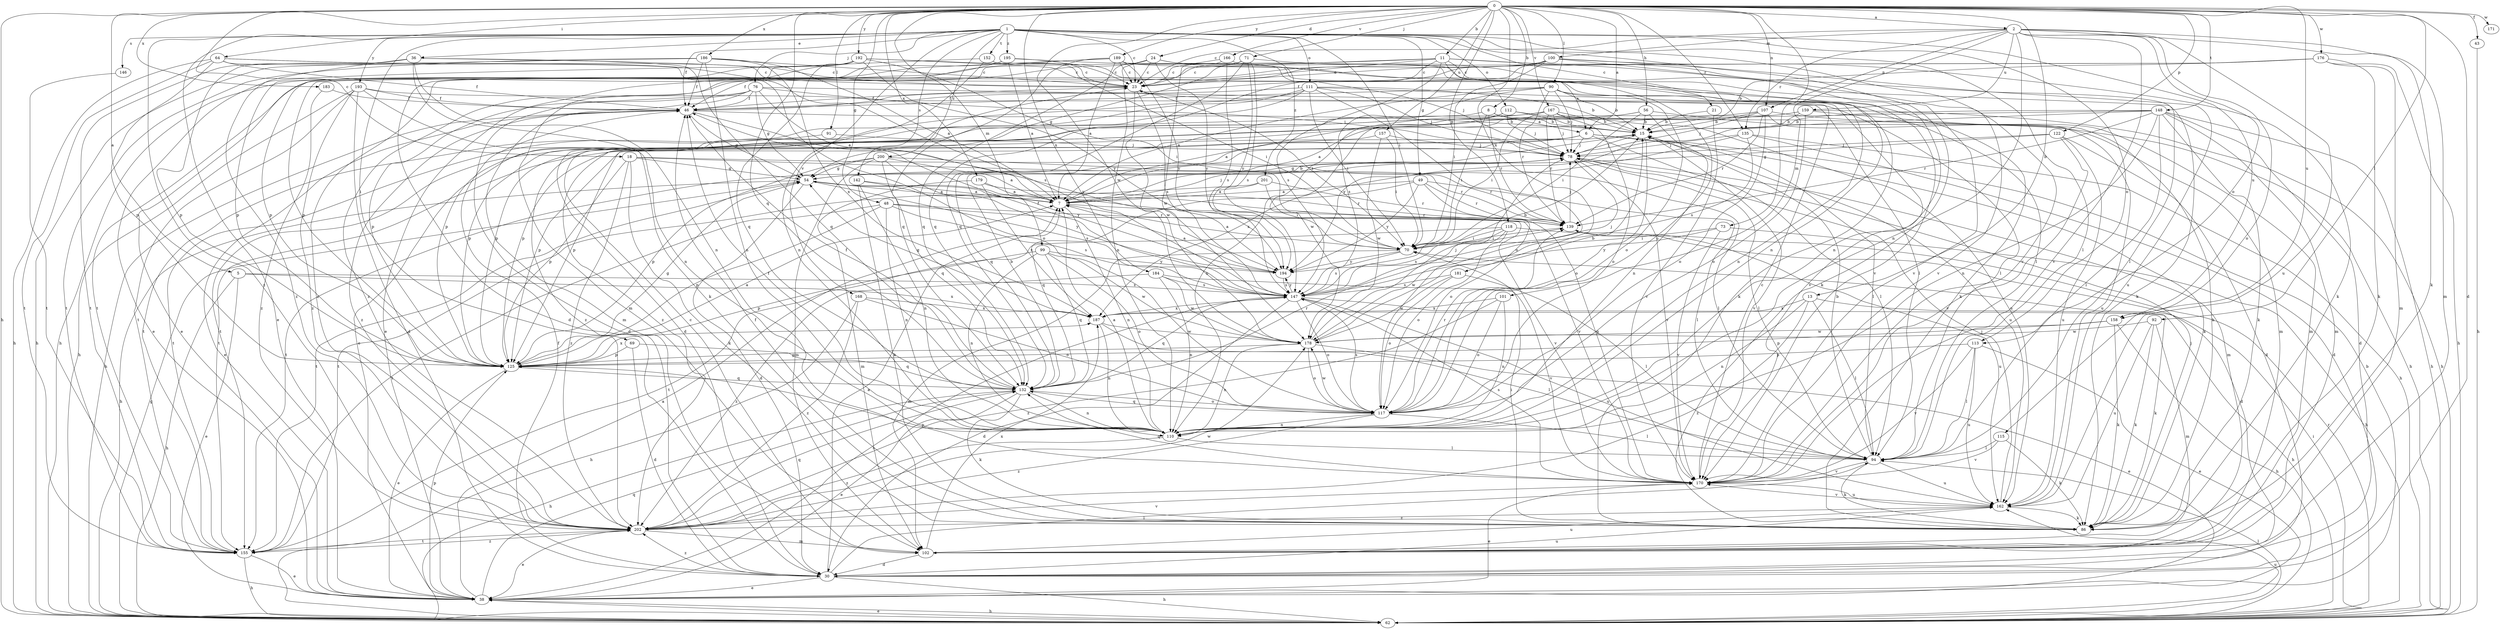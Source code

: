 strict digraph  {
0;
1;
2;
5;
6;
7;
8;
11;
13;
15;
18;
21;
23;
24;
30;
36;
38;
43;
46;
48;
49;
54;
56;
62;
64;
69;
70;
71;
73;
76;
78;
86;
90;
91;
92;
94;
99;
100;
101;
102;
107;
110;
111;
112;
113;
115;
117;
118;
122;
125;
132;
135;
139;
142;
146;
147;
148;
152;
155;
157;
158;
159;
162;
166;
167;
168;
170;
171;
176;
178;
179;
181;
183;
184;
186;
187;
189;
192;
193;
194;
195;
200;
201;
202;
0 -> 2  [label=a];
0 -> 5  [label=a];
0 -> 6  [label=a];
0 -> 8  [label=b];
0 -> 11  [label=b];
0 -> 13  [label=b];
0 -> 18  [label=c];
0 -> 24  [label=d];
0 -> 30  [label=d];
0 -> 43  [label=f];
0 -> 48  [label=g];
0 -> 56  [label=h];
0 -> 62  [label=h];
0 -> 64  [label=i];
0 -> 71  [label=j];
0 -> 73  [label=j];
0 -> 90  [label=l];
0 -> 91  [label=l];
0 -> 92  [label=l];
0 -> 99  [label=m];
0 -> 107  [label=n];
0 -> 118  [label=p];
0 -> 122  [label=p];
0 -> 132  [label=q];
0 -> 135  [label=r];
0 -> 148  [label=t];
0 -> 157  [label=u];
0 -> 158  [label=u];
0 -> 166  [label=v];
0 -> 167  [label=v];
0 -> 171  [label=w];
0 -> 176  [label=w];
0 -> 178  [label=w];
0 -> 179  [label=x];
0 -> 181  [label=x];
0 -> 183  [label=x];
0 -> 184  [label=x];
0 -> 186  [label=x];
0 -> 189  [label=y];
0 -> 192  [label=y];
1 -> 21  [label=c];
1 -> 23  [label=c];
1 -> 36  [label=e];
1 -> 38  [label=e];
1 -> 46  [label=f];
1 -> 49  [label=g];
1 -> 69  [label=i];
1 -> 70  [label=i];
1 -> 76  [label=j];
1 -> 86  [label=k];
1 -> 94  [label=l];
1 -> 111  [label=o];
1 -> 112  [label=o];
1 -> 113  [label=o];
1 -> 142  [label=s];
1 -> 146  [label=s];
1 -> 152  [label=t];
1 -> 158  [label=u];
1 -> 168  [label=v];
1 -> 170  [label=v];
1 -> 193  [label=y];
1 -> 195  [label=z];
1 -> 200  [label=z];
1 -> 201  [label=z];
1 -> 202  [label=z];
2 -> 23  [label=c];
2 -> 86  [label=k];
2 -> 100  [label=m];
2 -> 101  [label=m];
2 -> 102  [label=m];
2 -> 107  [label=n];
2 -> 110  [label=n];
2 -> 113  [label=o];
2 -> 115  [label=o];
2 -> 135  [label=r];
2 -> 159  [label=u];
2 -> 162  [label=u];
2 -> 170  [label=v];
5 -> 38  [label=e];
5 -> 62  [label=h];
5 -> 147  [label=s];
5 -> 187  [label=x];
6 -> 78  [label=j];
6 -> 86  [label=k];
6 -> 94  [label=l];
6 -> 125  [label=p];
6 -> 132  [label=q];
6 -> 155  [label=t];
6 -> 162  [label=u];
7 -> 15  [label=b];
7 -> 78  [label=j];
7 -> 110  [label=n];
7 -> 139  [label=r];
8 -> 6  [label=a];
8 -> 15  [label=b];
8 -> 70  [label=i];
8 -> 139  [label=r];
8 -> 202  [label=z];
11 -> 23  [label=c];
11 -> 102  [label=m];
11 -> 110  [label=n];
11 -> 117  [label=o];
11 -> 132  [label=q];
11 -> 147  [label=s];
11 -> 162  [label=u];
11 -> 170  [label=v];
11 -> 202  [label=z];
13 -> 86  [label=k];
13 -> 94  [label=l];
13 -> 110  [label=n];
13 -> 187  [label=x];
13 -> 202  [label=z];
15 -> 78  [label=j];
15 -> 94  [label=l];
15 -> 117  [label=o];
15 -> 170  [label=v];
18 -> 54  [label=g];
18 -> 86  [label=k];
18 -> 94  [label=l];
18 -> 125  [label=p];
18 -> 139  [label=r];
18 -> 202  [label=z];
21 -> 15  [label=b];
21 -> 170  [label=v];
23 -> 46  [label=f];
23 -> 70  [label=i];
23 -> 147  [label=s];
23 -> 178  [label=w];
24 -> 6  [label=a];
24 -> 23  [label=c];
24 -> 38  [label=e];
24 -> 86  [label=k];
24 -> 110  [label=n];
24 -> 132  [label=q];
24 -> 194  [label=y];
30 -> 7  [label=a];
30 -> 38  [label=e];
30 -> 46  [label=f];
30 -> 62  [label=h];
30 -> 94  [label=l];
30 -> 162  [label=u];
30 -> 202  [label=z];
36 -> 23  [label=c];
36 -> 86  [label=k];
36 -> 110  [label=n];
36 -> 125  [label=p];
36 -> 132  [label=q];
36 -> 155  [label=t];
36 -> 202  [label=z];
38 -> 7  [label=a];
38 -> 15  [label=b];
38 -> 62  [label=h];
38 -> 125  [label=p];
38 -> 132  [label=q];
38 -> 147  [label=s];
43 -> 62  [label=h];
46 -> 15  [label=b];
46 -> 38  [label=e];
46 -> 54  [label=g];
46 -> 62  [label=h];
46 -> 194  [label=y];
46 -> 202  [label=z];
48 -> 110  [label=n];
48 -> 125  [label=p];
48 -> 139  [label=r];
48 -> 147  [label=s];
48 -> 155  [label=t];
48 -> 170  [label=v];
49 -> 7  [label=a];
49 -> 94  [label=l];
49 -> 117  [label=o];
49 -> 132  [label=q];
49 -> 139  [label=r];
49 -> 194  [label=y];
54 -> 7  [label=a];
54 -> 30  [label=d];
54 -> 62  [label=h];
54 -> 147  [label=s];
54 -> 155  [label=t];
54 -> 170  [label=v];
56 -> 15  [label=b];
56 -> 70  [label=i];
56 -> 102  [label=m];
56 -> 110  [label=n];
56 -> 125  [label=p];
56 -> 202  [label=z];
62 -> 38  [label=e];
62 -> 54  [label=g];
62 -> 70  [label=i];
62 -> 94  [label=l];
62 -> 139  [label=r];
62 -> 162  [label=u];
64 -> 23  [label=c];
64 -> 46  [label=f];
64 -> 62  [label=h];
64 -> 117  [label=o];
64 -> 125  [label=p];
64 -> 147  [label=s];
64 -> 155  [label=t];
69 -> 30  [label=d];
69 -> 125  [label=p];
69 -> 132  [label=q];
70 -> 7  [label=a];
70 -> 102  [label=m];
70 -> 147  [label=s];
70 -> 194  [label=y];
71 -> 23  [label=c];
71 -> 54  [label=g];
71 -> 86  [label=k];
71 -> 132  [label=q];
71 -> 147  [label=s];
71 -> 194  [label=y];
73 -> 62  [label=h];
73 -> 70  [label=i];
73 -> 170  [label=v];
73 -> 194  [label=y];
76 -> 7  [label=a];
76 -> 30  [label=d];
76 -> 46  [label=f];
76 -> 54  [label=g];
76 -> 78  [label=j];
76 -> 94  [label=l];
76 -> 102  [label=m];
76 -> 125  [label=p];
78 -> 54  [label=g];
78 -> 94  [label=l];
78 -> 102  [label=m];
78 -> 155  [label=t];
78 -> 170  [label=v];
86 -> 46  [label=f];
86 -> 70  [label=i];
86 -> 78  [label=j];
90 -> 7  [label=a];
90 -> 15  [label=b];
90 -> 46  [label=f];
90 -> 78  [label=j];
90 -> 110  [label=n];
90 -> 117  [label=o];
90 -> 139  [label=r];
90 -> 147  [label=s];
91 -> 78  [label=j];
91 -> 155  [label=t];
92 -> 86  [label=k];
92 -> 102  [label=m];
92 -> 162  [label=u];
92 -> 178  [label=w];
94 -> 15  [label=b];
94 -> 86  [label=k];
94 -> 162  [label=u];
94 -> 170  [label=v];
99 -> 110  [label=n];
99 -> 117  [label=o];
99 -> 125  [label=p];
99 -> 132  [label=q];
99 -> 178  [label=w];
99 -> 194  [label=y];
100 -> 23  [label=c];
100 -> 46  [label=f];
100 -> 70  [label=i];
100 -> 86  [label=k];
100 -> 94  [label=l];
100 -> 110  [label=n];
100 -> 125  [label=p];
101 -> 110  [label=n];
101 -> 117  [label=o];
101 -> 187  [label=x];
101 -> 202  [label=z];
102 -> 23  [label=c];
102 -> 30  [label=d];
102 -> 162  [label=u];
102 -> 187  [label=x];
107 -> 15  [label=b];
107 -> 78  [label=j];
107 -> 86  [label=k];
107 -> 117  [label=o];
107 -> 139  [label=r];
107 -> 155  [label=t];
107 -> 162  [label=u];
110 -> 7  [label=a];
110 -> 46  [label=f];
110 -> 94  [label=l];
110 -> 202  [label=z];
111 -> 15  [label=b];
111 -> 30  [label=d];
111 -> 38  [label=e];
111 -> 46  [label=f];
111 -> 70  [label=i];
111 -> 78  [label=j];
111 -> 117  [label=o];
111 -> 125  [label=p];
111 -> 170  [label=v];
112 -> 15  [label=b];
112 -> 78  [label=j];
112 -> 110  [label=n];
112 -> 162  [label=u];
112 -> 178  [label=w];
113 -> 38  [label=e];
113 -> 94  [label=l];
113 -> 125  [label=p];
113 -> 162  [label=u];
113 -> 170  [label=v];
115 -> 86  [label=k];
115 -> 94  [label=l];
115 -> 170  [label=v];
117 -> 94  [label=l];
117 -> 110  [label=n];
117 -> 132  [label=q];
117 -> 139  [label=r];
117 -> 147  [label=s];
117 -> 178  [label=w];
117 -> 202  [label=z];
118 -> 30  [label=d];
118 -> 70  [label=i];
118 -> 117  [label=o];
118 -> 147  [label=s];
118 -> 155  [label=t];
118 -> 178  [label=w];
122 -> 30  [label=d];
122 -> 54  [label=g];
122 -> 78  [label=j];
122 -> 162  [label=u];
122 -> 170  [label=v];
125 -> 7  [label=a];
125 -> 38  [label=e];
125 -> 54  [label=g];
125 -> 132  [label=q];
125 -> 187  [label=x];
132 -> 15  [label=b];
132 -> 38  [label=e];
132 -> 46  [label=f];
132 -> 62  [label=h];
132 -> 86  [label=k];
132 -> 110  [label=n];
132 -> 117  [label=o];
132 -> 139  [label=r];
135 -> 30  [label=d];
135 -> 62  [label=h];
135 -> 78  [label=j];
135 -> 147  [label=s];
135 -> 187  [label=x];
139 -> 70  [label=i];
139 -> 78  [label=j];
139 -> 162  [label=u];
142 -> 7  [label=a];
142 -> 86  [label=k];
142 -> 110  [label=n];
142 -> 194  [label=y];
146 -> 155  [label=t];
147 -> 15  [label=b];
147 -> 30  [label=d];
147 -> 46  [label=f];
147 -> 62  [label=h];
147 -> 78  [label=j];
147 -> 117  [label=o];
147 -> 132  [label=q];
147 -> 162  [label=u];
147 -> 187  [label=x];
147 -> 194  [label=y];
148 -> 15  [label=b];
148 -> 30  [label=d];
148 -> 62  [label=h];
148 -> 86  [label=k];
148 -> 94  [label=l];
148 -> 102  [label=m];
148 -> 110  [label=n];
148 -> 125  [label=p];
148 -> 139  [label=r];
148 -> 194  [label=y];
152 -> 23  [label=c];
152 -> 70  [label=i];
152 -> 110  [label=n];
152 -> 125  [label=p];
155 -> 38  [label=e];
155 -> 62  [label=h];
155 -> 202  [label=z];
157 -> 70  [label=i];
157 -> 78  [label=j];
157 -> 125  [label=p];
157 -> 178  [label=w];
158 -> 62  [label=h];
158 -> 86  [label=k];
158 -> 125  [label=p];
158 -> 178  [label=w];
159 -> 7  [label=a];
159 -> 15  [label=b];
159 -> 62  [label=h];
159 -> 102  [label=m];
159 -> 117  [label=o];
159 -> 125  [label=p];
162 -> 78  [label=j];
162 -> 86  [label=k];
162 -> 170  [label=v];
162 -> 202  [label=z];
166 -> 23  [label=c];
166 -> 147  [label=s];
166 -> 170  [label=v];
166 -> 178  [label=w];
167 -> 7  [label=a];
167 -> 15  [label=b];
167 -> 62  [label=h];
167 -> 70  [label=i];
167 -> 78  [label=j];
167 -> 117  [label=o];
167 -> 139  [label=r];
167 -> 155  [label=t];
168 -> 62  [label=h];
168 -> 117  [label=o];
168 -> 187  [label=x];
168 -> 202  [label=z];
170 -> 23  [label=c];
170 -> 38  [label=e];
170 -> 54  [label=g];
170 -> 125  [label=p];
170 -> 132  [label=q];
170 -> 147  [label=s];
170 -> 162  [label=u];
176 -> 15  [label=b];
176 -> 23  [label=c];
176 -> 62  [label=h];
176 -> 86  [label=k];
176 -> 102  [label=m];
176 -> 202  [label=z];
178 -> 15  [label=b];
178 -> 38  [label=e];
178 -> 78  [label=j];
178 -> 110  [label=n];
178 -> 117  [label=o];
178 -> 125  [label=p];
179 -> 7  [label=a];
179 -> 102  [label=m];
179 -> 139  [label=r];
179 -> 187  [label=x];
181 -> 94  [label=l];
181 -> 117  [label=o];
181 -> 147  [label=s];
181 -> 178  [label=w];
183 -> 46  [label=f];
183 -> 202  [label=z];
184 -> 110  [label=n];
184 -> 147  [label=s];
184 -> 170  [label=v];
184 -> 178  [label=w];
184 -> 202  [label=z];
186 -> 7  [label=a];
186 -> 23  [label=c];
186 -> 46  [label=f];
186 -> 62  [label=h];
186 -> 110  [label=n];
186 -> 155  [label=t];
186 -> 187  [label=x];
187 -> 54  [label=g];
187 -> 94  [label=l];
187 -> 110  [label=n];
187 -> 178  [label=w];
189 -> 7  [label=a];
189 -> 23  [label=c];
189 -> 62  [label=h];
189 -> 78  [label=j];
189 -> 132  [label=q];
189 -> 155  [label=t];
189 -> 170  [label=v];
189 -> 194  [label=y];
192 -> 23  [label=c];
192 -> 38  [label=e];
192 -> 46  [label=f];
192 -> 70  [label=i];
192 -> 94  [label=l];
192 -> 125  [label=p];
192 -> 132  [label=q];
192 -> 194  [label=y];
193 -> 30  [label=d];
193 -> 46  [label=f];
193 -> 62  [label=h];
193 -> 94  [label=l];
193 -> 110  [label=n];
193 -> 155  [label=t];
193 -> 202  [label=z];
194 -> 7  [label=a];
194 -> 147  [label=s];
195 -> 7  [label=a];
195 -> 23  [label=c];
195 -> 30  [label=d];
195 -> 38  [label=e];
195 -> 86  [label=k];
200 -> 7  [label=a];
200 -> 54  [label=g];
200 -> 102  [label=m];
200 -> 125  [label=p];
200 -> 132  [label=q];
200 -> 139  [label=r];
200 -> 194  [label=y];
201 -> 7  [label=a];
201 -> 70  [label=i];
201 -> 139  [label=r];
201 -> 155  [label=t];
202 -> 38  [label=e];
202 -> 102  [label=m];
202 -> 132  [label=q];
202 -> 155  [label=t];
202 -> 170  [label=v];
202 -> 178  [label=w];
}
